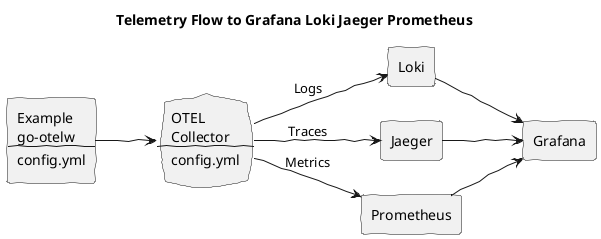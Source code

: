 @startuml grafana-loki-jaeger
title Telemetry Flow to Grafana Loki Jaeger Prometheus
left to right direction
skinparam handwritten true

agent "Example\ngo-otelw\n--\nconfig.yml" as EX
cloud "OTEL\nCollector\n--\nconfig.yml" as OC

agent Loki
agent Jaeger
agent Prometheus
agent Grafana

EX --> OC
OC --> Loki: "Logs"
OC --> Jaeger: "Traces"
OC --> Prometheus: "Metrics"
Loki --> Grafana
Jaeger --> Grafana
Prometheus --> Grafana

@enduml
